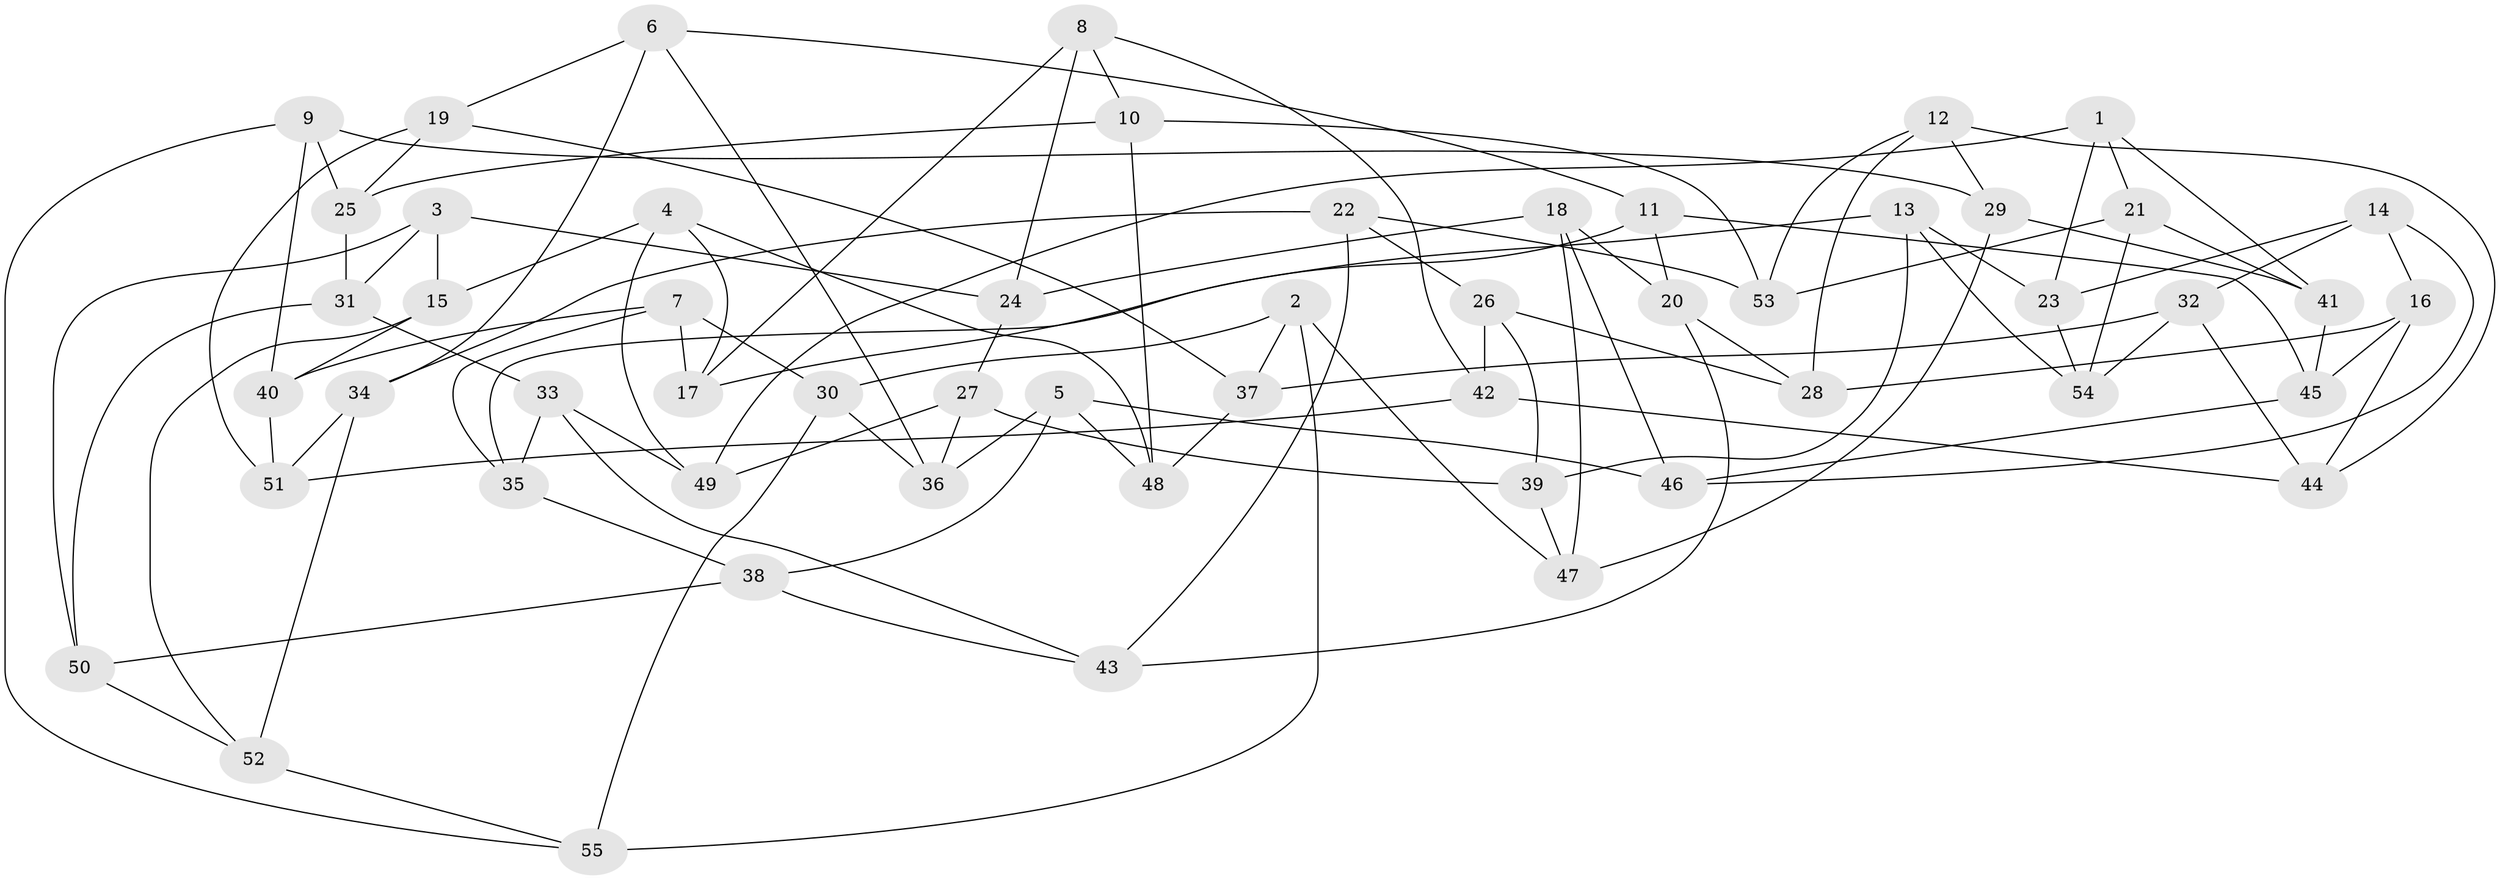 // Generated by graph-tools (version 1.1) at 2025/16/03/09/25 04:16:30]
// undirected, 55 vertices, 110 edges
graph export_dot {
graph [start="1"]
  node [color=gray90,style=filled];
  1;
  2;
  3;
  4;
  5;
  6;
  7;
  8;
  9;
  10;
  11;
  12;
  13;
  14;
  15;
  16;
  17;
  18;
  19;
  20;
  21;
  22;
  23;
  24;
  25;
  26;
  27;
  28;
  29;
  30;
  31;
  32;
  33;
  34;
  35;
  36;
  37;
  38;
  39;
  40;
  41;
  42;
  43;
  44;
  45;
  46;
  47;
  48;
  49;
  50;
  51;
  52;
  53;
  54;
  55;
  1 -- 23;
  1 -- 49;
  1 -- 21;
  1 -- 41;
  2 -- 47;
  2 -- 30;
  2 -- 55;
  2 -- 37;
  3 -- 50;
  3 -- 15;
  3 -- 31;
  3 -- 24;
  4 -- 15;
  4 -- 49;
  4 -- 48;
  4 -- 17;
  5 -- 38;
  5 -- 46;
  5 -- 36;
  5 -- 48;
  6 -- 34;
  6 -- 36;
  6 -- 11;
  6 -- 19;
  7 -- 17;
  7 -- 30;
  7 -- 35;
  7 -- 40;
  8 -- 10;
  8 -- 24;
  8 -- 17;
  8 -- 42;
  9 -- 55;
  9 -- 25;
  9 -- 29;
  9 -- 40;
  10 -- 53;
  10 -- 48;
  10 -- 25;
  11 -- 45;
  11 -- 20;
  11 -- 17;
  12 -- 28;
  12 -- 44;
  12 -- 53;
  12 -- 29;
  13 -- 39;
  13 -- 23;
  13 -- 54;
  13 -- 35;
  14 -- 32;
  14 -- 46;
  14 -- 23;
  14 -- 16;
  15 -- 52;
  15 -- 40;
  16 -- 44;
  16 -- 45;
  16 -- 28;
  18 -- 46;
  18 -- 47;
  18 -- 24;
  18 -- 20;
  19 -- 37;
  19 -- 25;
  19 -- 51;
  20 -- 28;
  20 -- 43;
  21 -- 54;
  21 -- 41;
  21 -- 53;
  22 -- 34;
  22 -- 26;
  22 -- 43;
  22 -- 53;
  23 -- 54;
  24 -- 27;
  25 -- 31;
  26 -- 28;
  26 -- 39;
  26 -- 42;
  27 -- 39;
  27 -- 49;
  27 -- 36;
  29 -- 41;
  29 -- 47;
  30 -- 36;
  30 -- 55;
  31 -- 50;
  31 -- 33;
  32 -- 44;
  32 -- 54;
  32 -- 37;
  33 -- 43;
  33 -- 35;
  33 -- 49;
  34 -- 52;
  34 -- 51;
  35 -- 38;
  37 -- 48;
  38 -- 43;
  38 -- 50;
  39 -- 47;
  40 -- 51;
  41 -- 45;
  42 -- 51;
  42 -- 44;
  45 -- 46;
  50 -- 52;
  52 -- 55;
}
